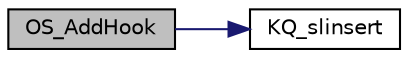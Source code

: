 digraph "OS_AddHook"
{
  edge [fontname="Helvetica",fontsize="10",labelfontname="Helvetica",labelfontsize="10"];
  node [fontname="Helvetica",fontsize="10",shape=record];
  rankdir="LR";
  Node1 [label="OS_AddHook",height=0.2,width=0.4,color="black", fillcolor="grey75", style="filled" fontcolor="black"];
  Node1 -> Node2 [color="midnightblue",fontsize="10",style="solid",fontname="Helvetica"];
  Node2 [label="KQ_slinsert",height=0.2,width=0.4,color="black", fillcolor="white", style="filled",URL="$group__pico.html#gacbe7cfe8411121c5d8feedf637db599c"];
}
